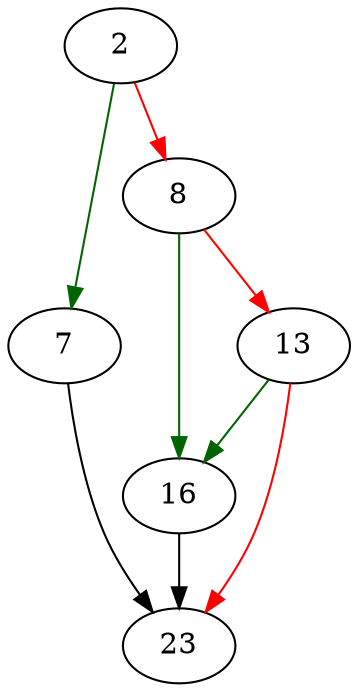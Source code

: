 strict digraph "sqlite3SystemError" {
	// Node definitions.
	2 [entry=true];
	7;
	8;
	23;
	16;
	13;

	// Edge definitions.
	2 -> 7 [
		color=darkgreen
		cond=true
	];
	2 -> 8 [
		color=red
		cond=false
	];
	7 -> 23;
	8 -> 16 [
		color=darkgreen
		cond=true
	];
	8 -> 13 [
		color=red
		cond=false
	];
	16 -> 23;
	13 -> 23 [
		color=red
		cond=false
	];
	13 -> 16 [
		color=darkgreen
		cond=true
	];
}